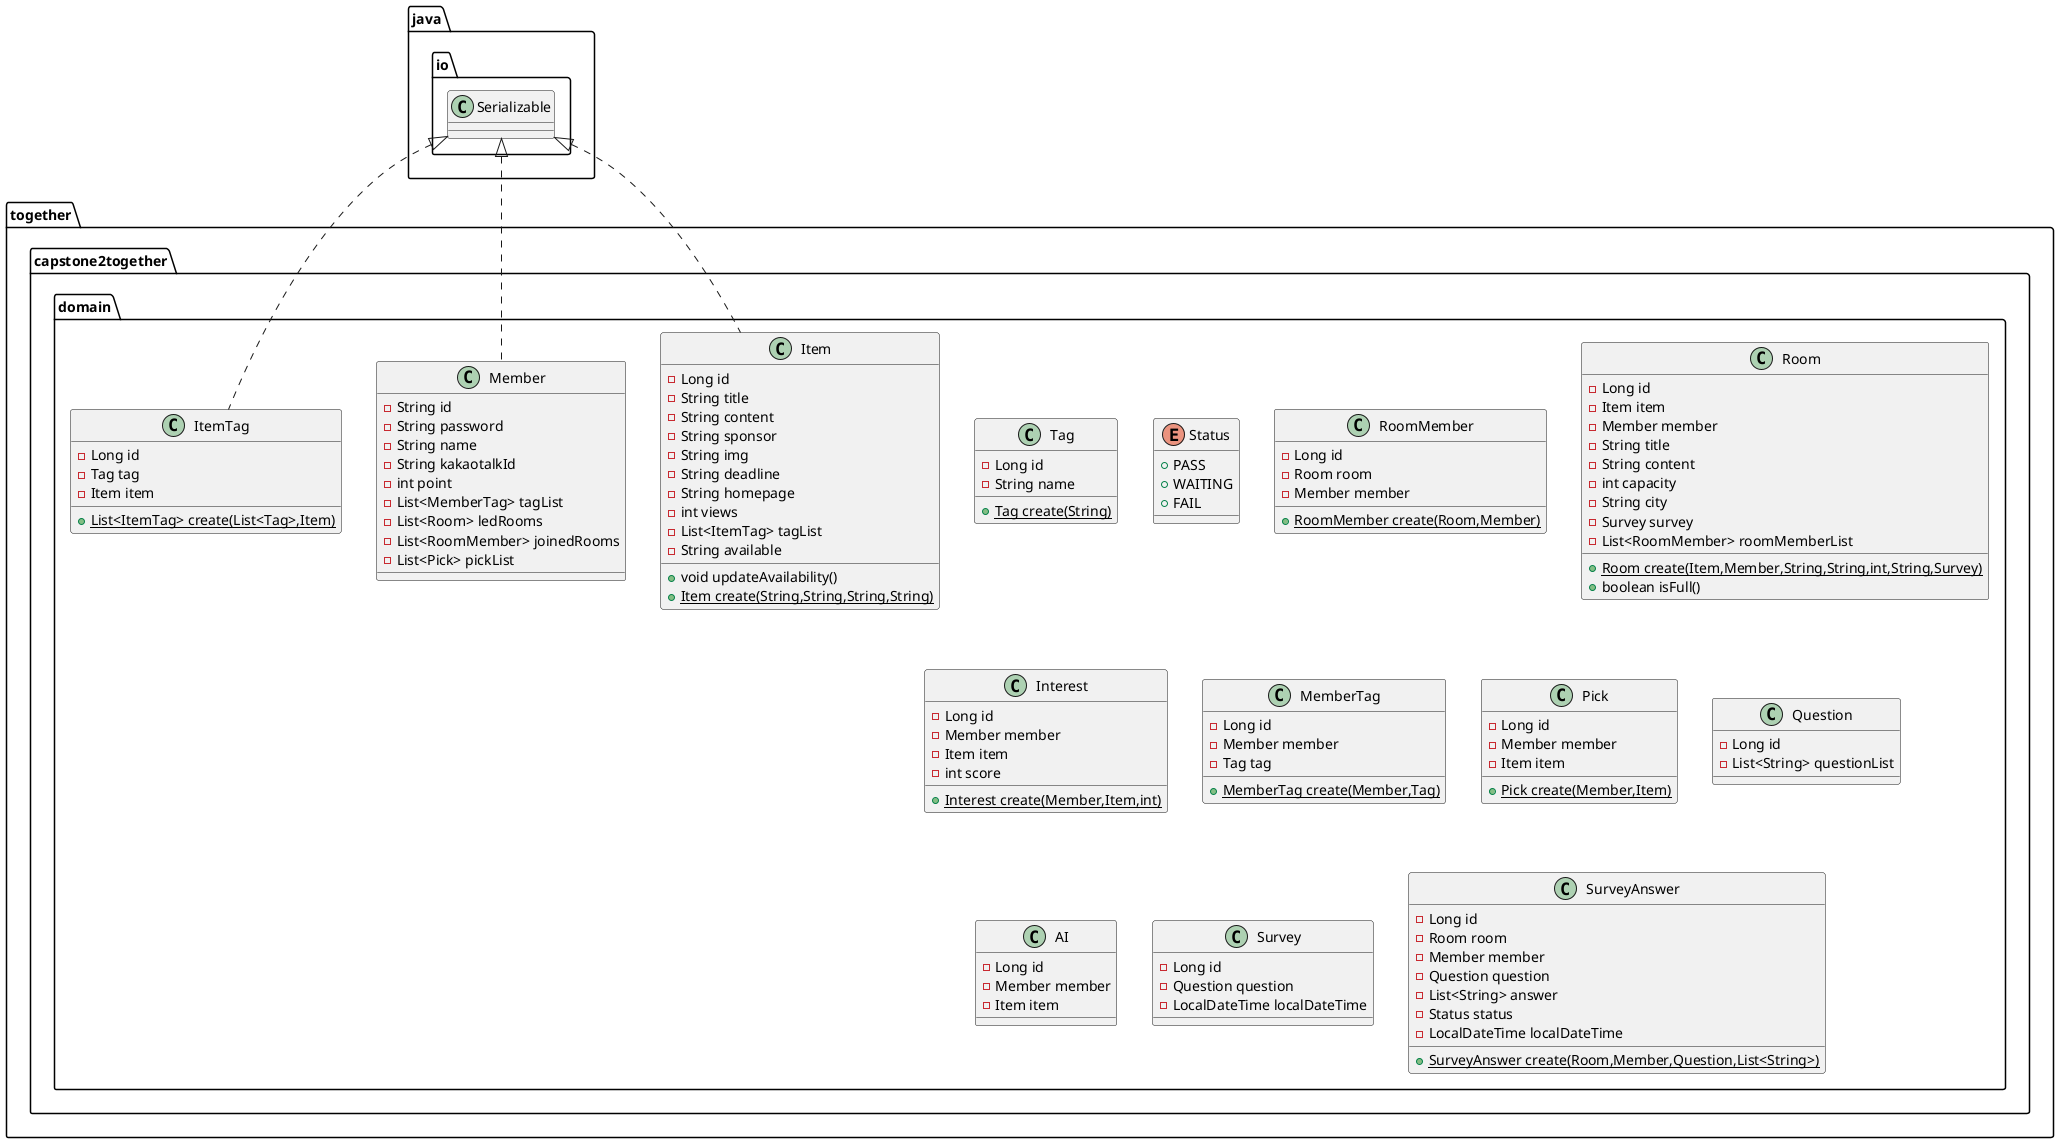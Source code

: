 @startuml
class together.capstone2together.domain.Item {
- Long id
- String title
- String content
- String sponsor
- String img
- String deadline
- String homepage
- int views
- List<ItemTag> tagList
- String available
+ void updateAvailability()
+ {static} Item create(String,String,String,String)
}
class together.capstone2together.domain.Tag {
- Long id
- String name
+ {static} Tag create(String)
}
enum together.capstone2together.domain.Status {
+  PASS
+  WAITING
+  FAIL
}
class together.capstone2together.domain.RoomMember {
- Long id
- Room room
- Member member
+ {static} RoomMember create(Room,Member)
}
class together.capstone2together.domain.Room {
- Long id
- Item item
- Member member
- String title
- String content
- int capacity
- String city
- Survey survey
- List<RoomMember> roomMemberList
+ {static} Room create(Item,Member,String,String,int,String,Survey)
+ boolean isFull()
}
class together.capstone2together.domain.Member {
- String id
- String password
- String name
- String kakaotalkId
- int point
- List<MemberTag> tagList
- List<Room> ledRooms
- List<RoomMember> joinedRooms
- List<Pick> pickList
}
class together.capstone2together.domain.Interest {
- Long id
- Member member
- Item item
- int score
+ {static} Interest create(Member,Item,int)
}
class together.capstone2together.domain.MemberTag {
- Long id
- Member member
- Tag tag
+ {static} MemberTag create(Member,Tag)
}
class together.capstone2together.domain.Pick {
- Long id
- Member member
- Item item
+ {static} Pick create(Member,Item)
}
class together.capstone2together.domain.ItemTag {
- Long id
- Tag tag
- Item item
+ {static} List<ItemTag> create(List<Tag>,Item)
}
class together.capstone2together.domain.Question {
- Long id
- List<String> questionList
}
class together.capstone2together.domain.AI {
- Long id
- Member member
- Item item
}
class together.capstone2together.domain.Survey {
- Long id
- Question question
- LocalDateTime localDateTime
}
class together.capstone2together.domain.SurveyAnswer {
- Long id
- Room room
- Member member
- Question question
- List<String> answer
- Status status
- LocalDateTime localDateTime
+ {static} SurveyAnswer create(Room,Member,Question,List<String>)
}


java.io.Serializable <|.. together.capstone2together.domain.Item
java.io.Serializable <|.. together.capstone2together.domain.Member
java.io.Serializable <|.. together.capstone2together.domain.ItemTag
@enduml